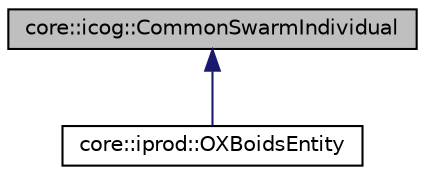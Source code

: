 digraph "core::icog::CommonSwarmIndividual"
{
  edge [fontname="Helvetica",fontsize="10",labelfontname="Helvetica",labelfontsize="10"];
  node [fontname="Helvetica",fontsize="10",shape=record];
  Node1 [label="core::icog::CommonSwarmIndividual",height=0.2,width=0.4,color="black", fillcolor="grey75", style="filled" fontcolor="black"];
  Node1 -> Node2 [dir="back",color="midnightblue",fontsize="10",style="solid",fontname="Helvetica"];
  Node2 [label="core::iprod::OXBoidsEntity",height=0.2,width=0.4,color="black", fillcolor="white", style="filled",URL="$classcore_1_1iprod_1_1_o_x_boids_entity.html"];
}
